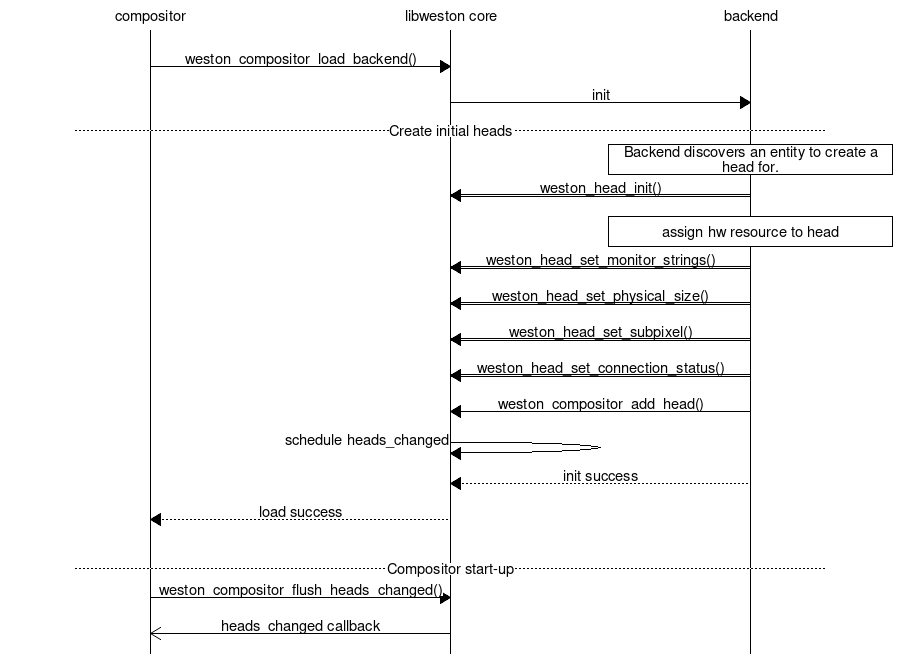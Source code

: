 #!/usr/bin/mscgen -Tpng

msc {
	hscale="1.5";

	c [label = "compositor"], w [label = "libweston core"],
	b [label = "backend"];

	|||;

	c => w [label = "weston_compositor_load_backend()"];
	w => b [label = "init"];

	--- [label = "Create initial heads"];
	b box b [label = "Backend discovers an entity to create a head for."];

	w <: b [label = "weston_head_init()"];
	b box b [label = "assign hw resource to head"];
	w <: b [label = "weston_head_set_monitor_strings()"];
	w <: b [label = "weston_head_set_physical_size()"];
	w <: b [label = "weston_head_set_subpixel()"];
	w <: b [label = "weston_head_set_connection_status()"];
	w <= b [label = "weston_compositor_add_head()"];
	w <= w [label = "schedule heads_changed"];
	w << b [label = "init success"];
	c << w [label = "load success"];

	|||;

	--- [label = "Compositor start-up"];

	c => w [label = "weston_compositor_flush_heads_changed()"];
	c <<= w [label = "heads_changed callback"];

}
